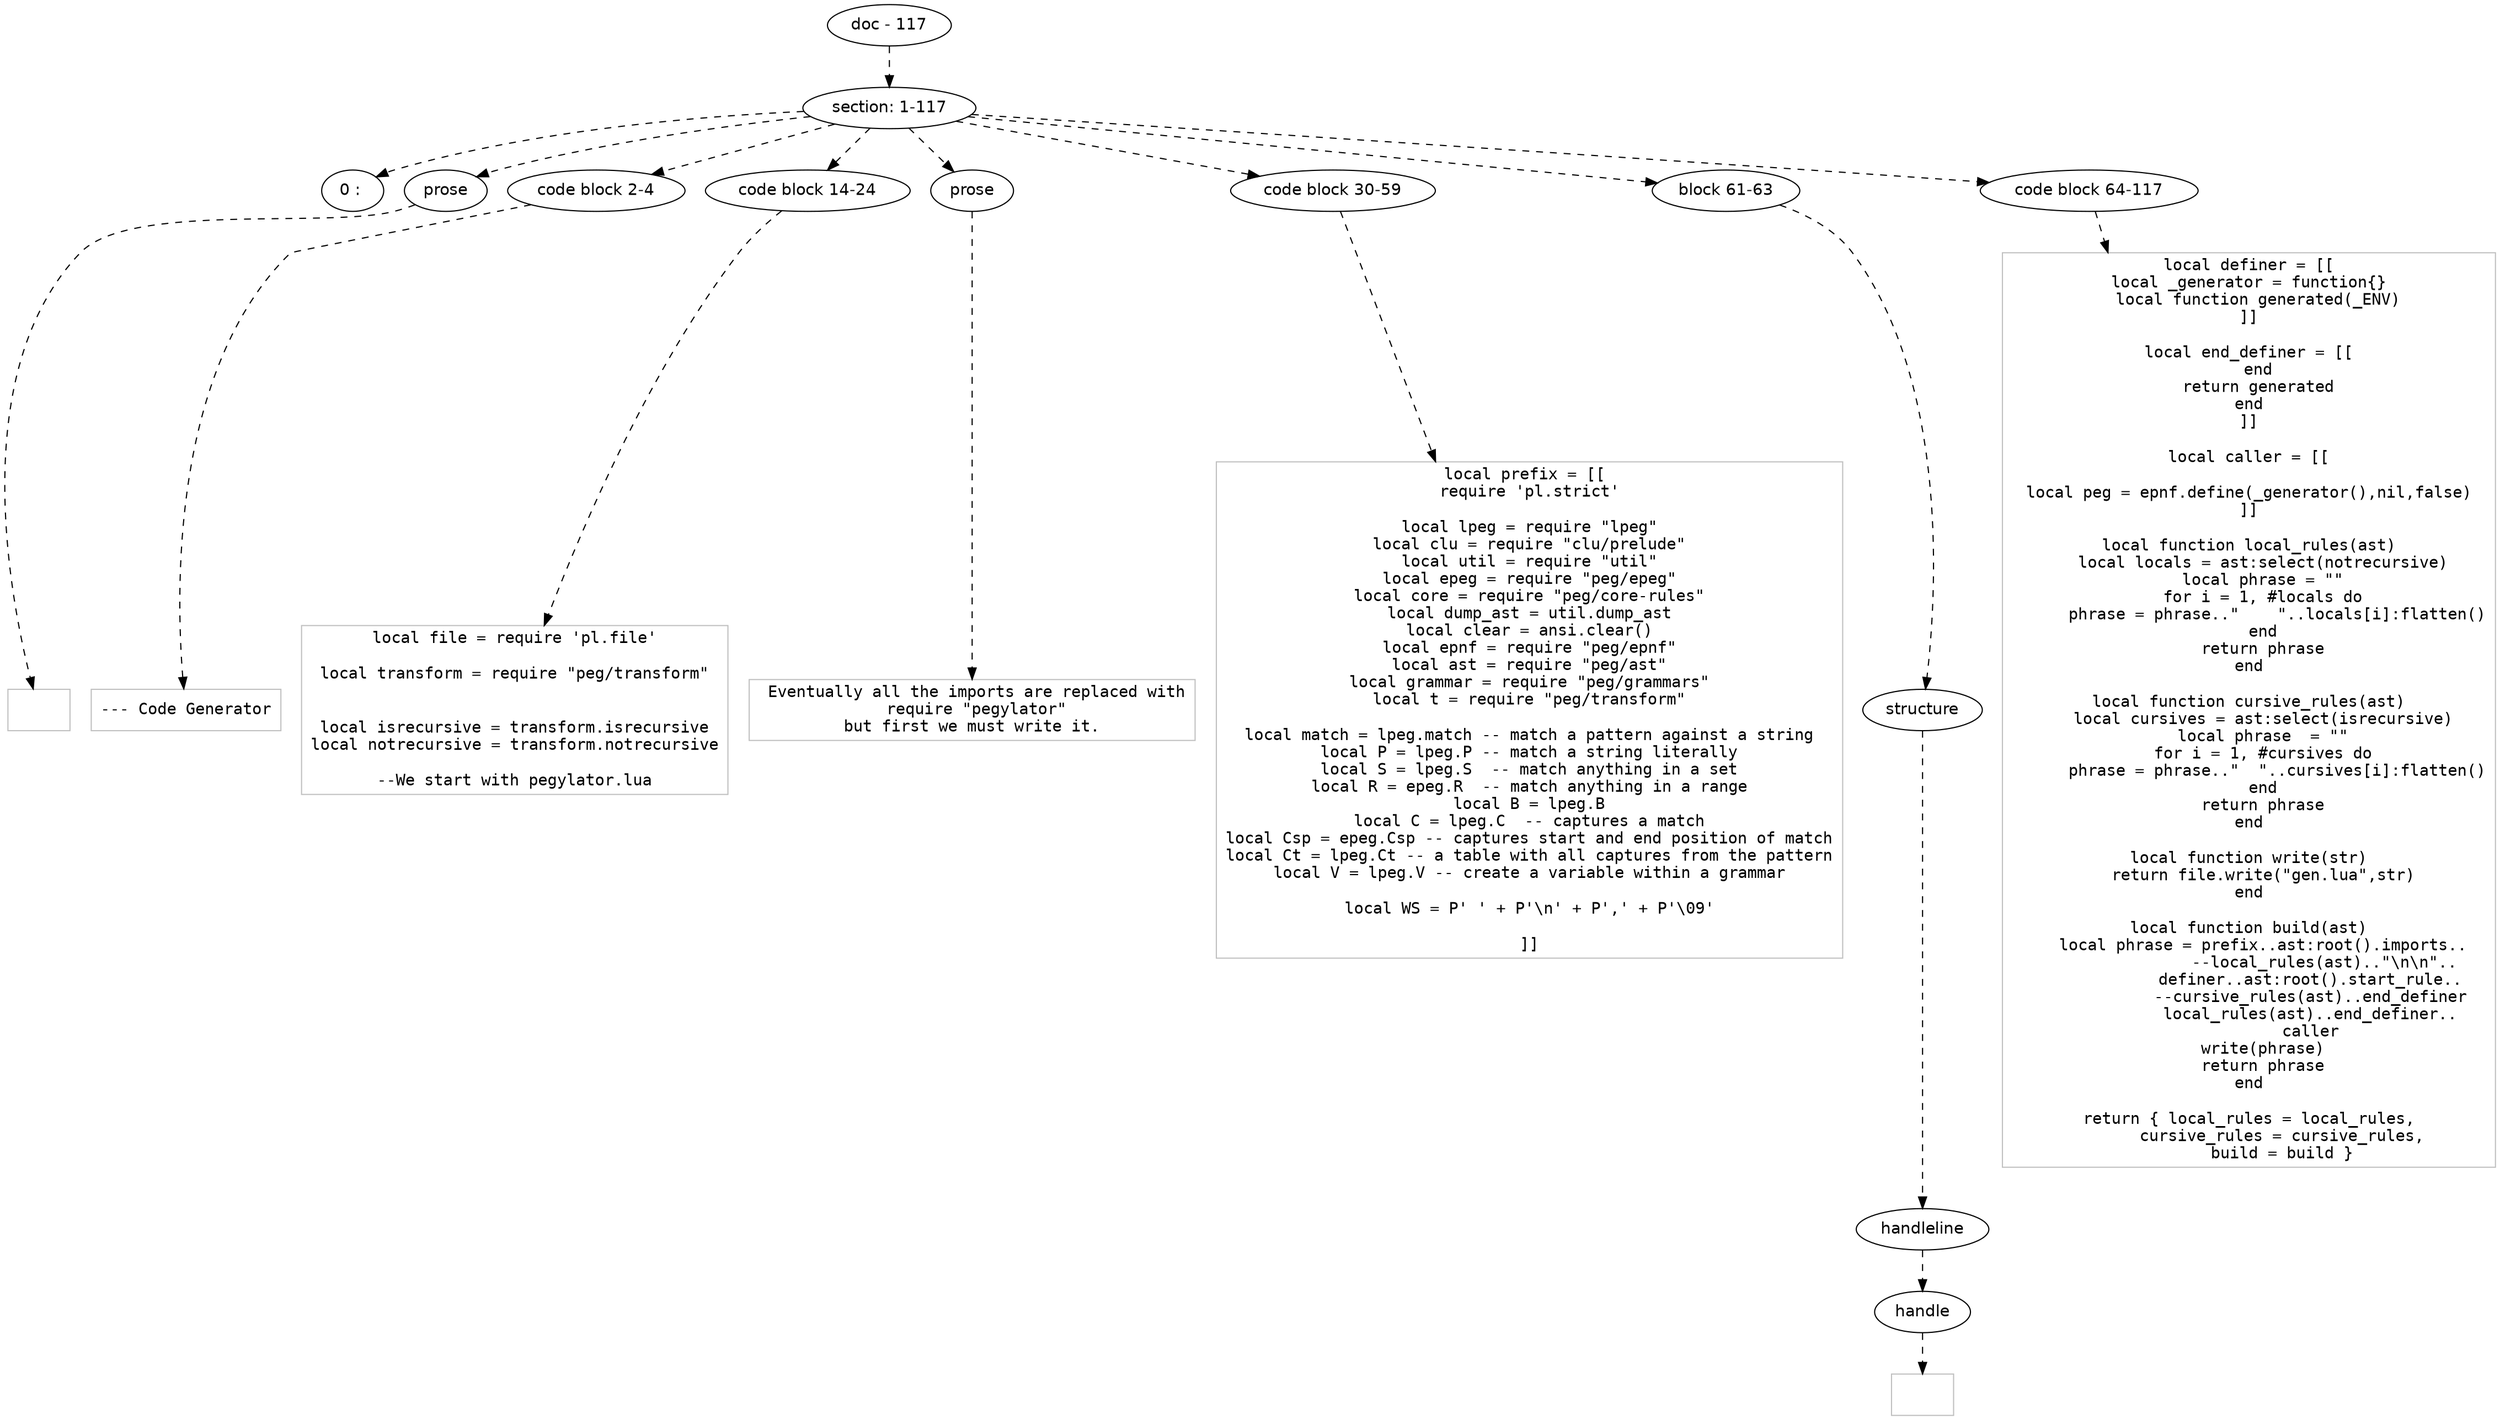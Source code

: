 digraph hierarchy {

node [fontname=Helvetica]
edge [style=dashed]

doc_0 [label="doc - 117"]


doc_0 -> { section_1}
{rank=same; section_1}

section_1 [label="section: 1-117"]


section_1 -> { header_2 prose_3 codeblock_4 codeblock_5 prose_6 codeblock_7 block_8 codeblock_9}
{rank=same; header_2 prose_3 codeblock_4 codeblock_5 prose_6 codeblock_7 block_8 codeblock_9}

header_2 [label="0 : "]

prose_3 [label="prose"]

codeblock_4 [label="code block 2-4"]

codeblock_5 [label="code block 14-24"]

prose_6 [label="prose"]

codeblock_7 [label="code block 30-59"]

block_8 [label="block 61-63"]

codeblock_9 [label="code block 64-117"]


prose_3 -> leaf_10
leaf_10  [color=Gray,shape=rectangle,fontname=Inconsolata,label=""]
codeblock_4 -> leaf_11
leaf_11  [color=Gray,shape=rectangle,fontname=Inconsolata,label="--- Code Generator"]
codeblock_5 -> leaf_12
leaf_12  [color=Gray,shape=rectangle,fontname=Inconsolata,label="local file = require 'pl.file'

local transform = require \"peg/transform\"


local isrecursive = transform.isrecursive
local notrecursive = transform.notrecursive

--We start with pegylator.lua"]
prose_6 -> leaf_13
leaf_13  [color=Gray,shape=rectangle,fontname=Inconsolata,label=" Eventually all the imports are replaced with
 require \"pegylator\"
 but first we must write it. 
"]
codeblock_7 -> leaf_14
leaf_14  [color=Gray,shape=rectangle,fontname=Inconsolata,label="local prefix = [[ 
require 'pl.strict'

local lpeg = require \"lpeg\"
local clu = require \"clu/prelude\"
local util = require \"util\"
local epeg = require \"peg/epeg\"
local core = require \"peg/core-rules\"
local dump_ast = util.dump_ast
local clear = ansi.clear()
local epnf = require \"peg/epnf\"
local ast = require \"peg/ast\"
local grammar = require \"peg/grammars\"
local t = require \"peg/transform\"

local match = lpeg.match -- match a pattern against a string
local P = lpeg.P -- match a string literally
local S = lpeg.S  -- match anything in a set
local R = epeg.R  -- match anything in a range
local B = lpeg.B
local C = lpeg.C  -- captures a match
local Csp = epeg.Csp -- captures start and end position of match
local Ct = lpeg.Ct -- a table with all captures from the pattern
local V = lpeg.V -- create a variable within a grammar

local WS = P' ' + P'\\n' + P',' + P'\\09'

]]"]
block_8 -> { structure_15}
{rank=same; structure_15}

structure_15 [label="structure"]


structure_15 -> { handleline_16}
{rank=same; handleline_16}

handleline_16 [label="handleline"]


handleline_16 -> { handle_17}
{rank=same; handle_17}

handle_17 [label="handle"]


handle_17 -> leaf_18
leaf_18  [color=Gray,shape=rectangle,fontname=Inconsolata,label=""]
codeblock_9 -> leaf_19
leaf_19  [color=Gray,shape=rectangle,fontname=Inconsolata,label="local definer = [[
local _generator = function{}
  local function generated(_ENV)
]]

local end_definer = [[
  end
  return generated
end
]]

local caller = [[

local peg = epnf.define(_generator(),nil,false)
]]

local function local_rules(ast)
   local locals = ast:select(notrecursive)
   local phrase = \"\"
   for i = 1, #locals do
      phrase = phrase..\"    \"..locals[i]:flatten()
   end
   return phrase
end

local function cursive_rules(ast)
   local cursives = ast:select(isrecursive)
   local phrase  = \"\"
   for i = 1, #cursives do
      phrase = phrase..\"  \"..cursives[i]:flatten()
   end
   return phrase
end

local function write(str)
   return file.write(\"gen.lua\",str)
end

local function build(ast)
   local phrase = prefix..ast:root().imports..
                --local_rules(ast)..\"\\n\\n\"..
             definer..ast:root().start_rule..
             --cursive_rules(ast)..end_definer
             local_rules(ast)..end_definer..
             caller
   write(phrase)
   return phrase
end

return { local_rules = local_rules,
       cursive_rules = cursive_rules,
       build = build }"]

}
